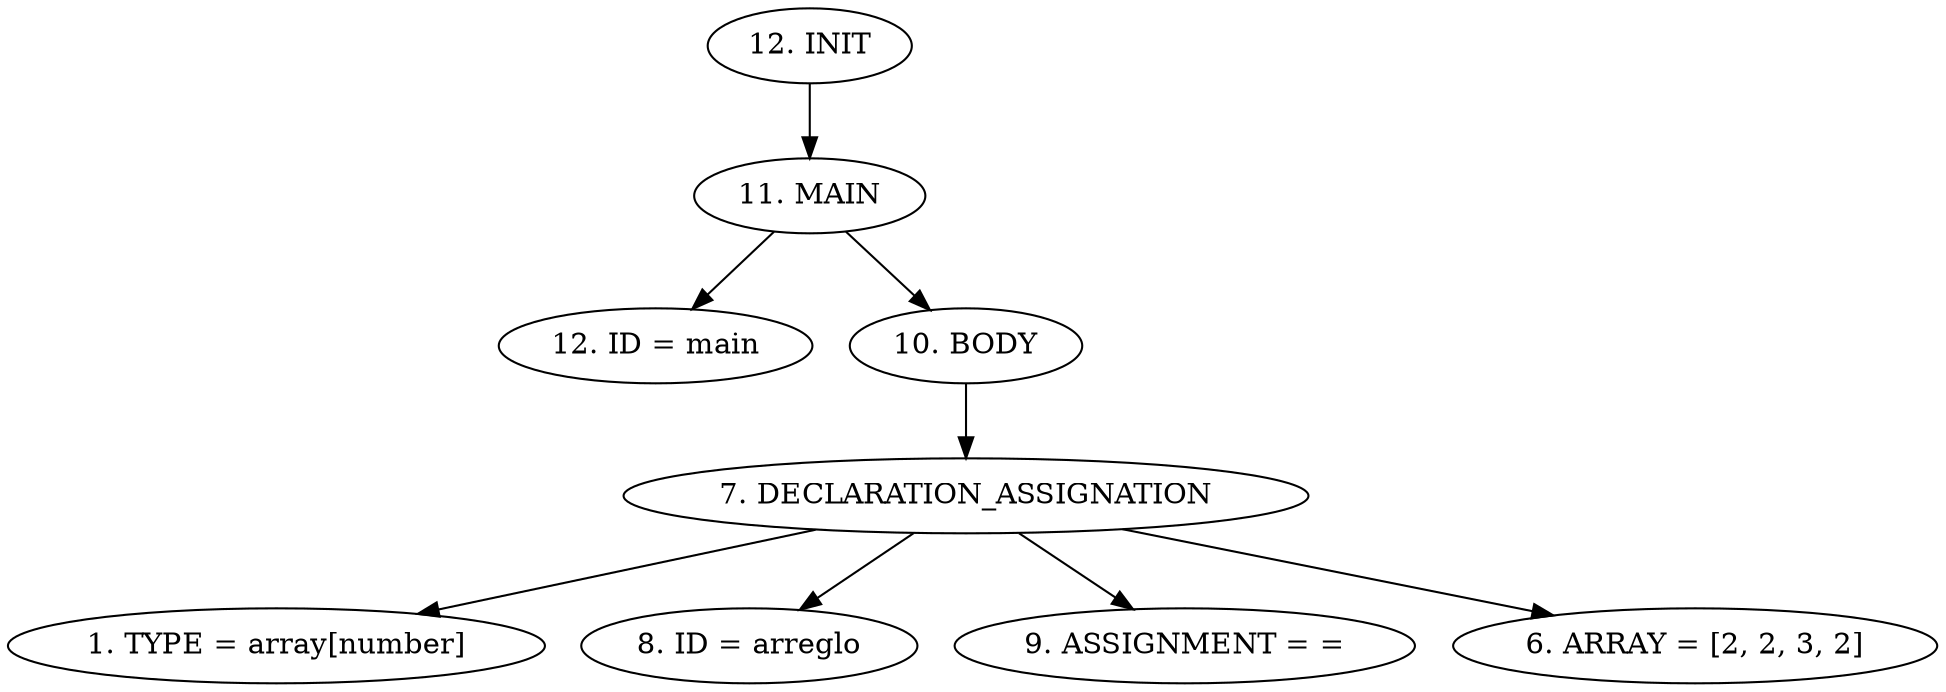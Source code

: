 digraph G {
"12. INIT"->"11. MAIN"
"11. MAIN"->"12. ID = main"
"11. MAIN"->"10. BODY"
"10. BODY"->"7. DECLARATION_ASSIGNATION"
"7. DECLARATION_ASSIGNATION"->"1. TYPE = array[number]"
"7. DECLARATION_ASSIGNATION"->"8. ID = arreglo"
"7. DECLARATION_ASSIGNATION"->"9. ASSIGNMENT = ="
"7. DECLARATION_ASSIGNATION"->"6. ARRAY = [2, 2, 3, 2]"


}
